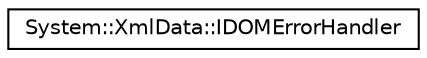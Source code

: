 digraph G
{
  edge [fontname="Helvetica",fontsize="10",labelfontname="Helvetica",labelfontsize="10"];
  node [fontname="Helvetica",fontsize="10",shape=record];
  rankdir="LR";
  Node1 [label="System::XmlData::IDOMErrorHandler",height=0.2,width=0.4,color="black", fillcolor="white", style="filled",URL="$class_system_1_1_xml_data_1_1_i_d_o_m_error_handler.html"];
}
